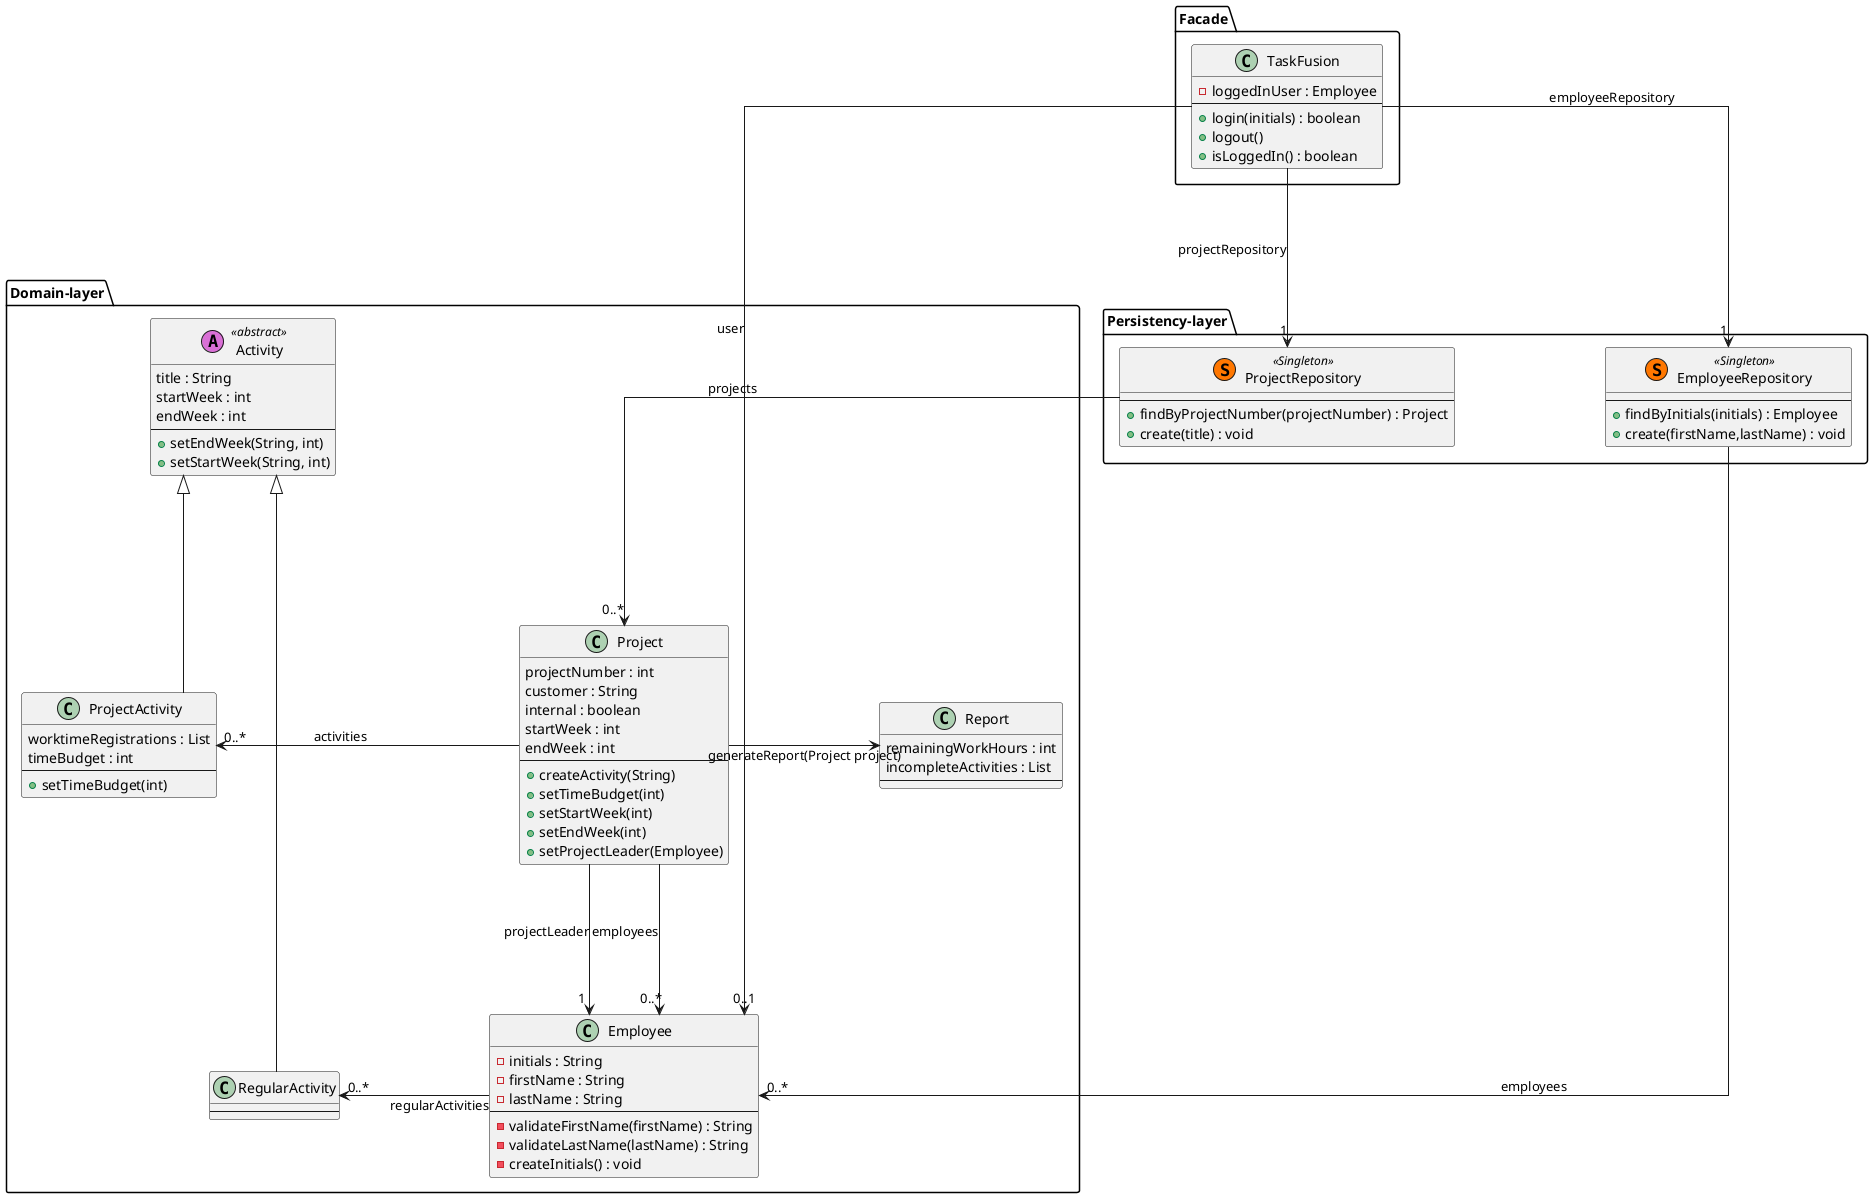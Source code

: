@startuml ClassDiagram
skinparam linetype ortho
skinparam Nodesep 150
skinparam Ranksep 150

package "Facade" {
    
    class "TaskFusion" as app{
        - loggedInUser : Employee
        --
        + login(initials) : boolean
        + logout()
        + isLoggedIn() : boolean
    }

}

package "Persistency-layer" {
    class ProjectRepository << (S,#FF7700) Singleton >>{
        --
        + findByProjectNumber(projectNumber) : Project
        + create(title) : void
    }

    class EmployeeRepository << (S,#FF7700) Singleton >>{
        --
        + findByInitials(initials) : Employee
        + create(firstName,lastName) : void
    }

}


package "Domain-layer" {

    class Report{
        remainingWorkHours : int
        incompleteActivities : List
        --
    }

    class Project{
        projectNumber : int
        customer : String
        internal : boolean
        startWeek : int
        endWeek : int
        --
        + createActivity(String)
        + setTimeBudget(int)
        + setStartWeek(int)
        + setEndWeek(int)
        + setProjectLeader(Employee)
    }

    class ProjectActivity{
        worktimeRegistrations : List
        timeBudget : int
        --
        + setTimeBudget(int)
    }
    
    class Activity <<(A, orchid)abstract>>{
        title : String
        startWeek : int
        endWeek : int
        --
        + setEndWeek(String, int)
        + setStartWeek(String, int)
    }
    class RegularActivity{
        --
    }

    class Employee{
        - initials : String
        - firstName : String
        - lastName : String
        --
        - validateFirstName(firstName) : String
        - validateLastName(lastName) : String
        - createInitials() : void
    }

}

app --> "1" ProjectRepository : projectRepository
app --> "1" EmployeeRepository : employeeRepository

ProjectRepository --> "0..*" Project : projects
Project -> Report : generateReport(Project project)

EmployeeRepository --> "0..*" Employee : employees

app --> "0..1" Employee : user

Activity <|-- ProjectActivity
Activity <|- RegularActivity

Project --> "1" Employee : projectLeader
Project --> "0..*" Employee : employees
Project -> "0..*" ProjectActivity : activities
Employee -> "0..*" RegularActivity : regularActivities

@enduml